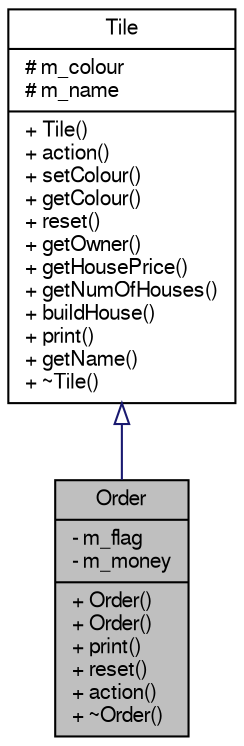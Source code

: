 digraph G
{
  edge [fontname="FreeSans",fontsize="10",labelfontname="FreeSans",labelfontsize="10"];
  node [fontname="FreeSans",fontsize="10",shape=record];
  Node1 [label="{Order\n|- m_flag\l- m_money\l|+ Order()\l+ Order()\l+ print()\l+ reset()\l+ action()\l+ ~Order()\l}",height=0.2,width=0.4,color="black", fillcolor="grey75", style="filled" fontcolor="black"];
  Node2 -> Node1 [dir="back",color="midnightblue",fontsize="10",style="solid",arrowtail="onormal",fontname="FreeSans"];
  Node2 [label="{Tile\n|# m_colour\l# m_name\l|+ Tile()\l+ action()\l+ setColour()\l+ getColour()\l+ reset()\l+ getOwner()\l+ getHousePrice()\l+ getNumOfHouses()\l+ buildHouse()\l+ print()\l+ getName()\l+ ~Tile()\l}",height=0.2,width=0.4,color="black", fillcolor="white", style="filled",URL="$class_tile.html"];
}
